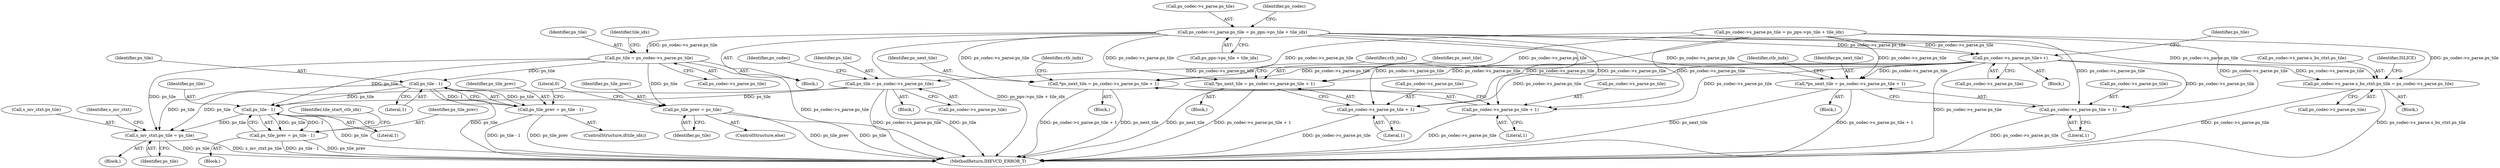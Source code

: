 digraph "0_Android_bcfc7124f6ef9f1ec128fb2e90de774a5b33d199_0@integer" {
"1000380" [label="(Call,ps_codec->s_parse.ps_tile = ps_pps->ps_tile + tile_idx)"];
"1000398" [label="(Call,ps_tile = ps_codec->s_parse.ps_tile)"];
"1000409" [label="(Call,ps_tile - 1)"];
"1000407" [label="(Call,ps_tile_prev = ps_tile - 1)"];
"1001177" [label="(Call,ps_tile - 1)"];
"1001175" [label="(Call,ps_tile_prev = ps_tile - 1)"];
"1003262" [label="(Call,s_mv_ctxt.ps_tile = ps_tile)"];
"1000413" [label="(Call,ps_tile_prev = ps_tile)"];
"1002199" [label="(Call,*ps_next_tile = ps_codec->s_parse.ps_tile + 1)"];
"1002201" [label="(Call,ps_codec->s_parse.ps_tile + 1)"];
"1002362" [label="(Call,*ps_next_tile = ps_codec->s_parse.ps_tile + 1)"];
"1002364" [label="(Call,ps_codec->s_parse.ps_tile + 1)"];
"1002495" [label="(Call,*ps_next_tile = ps_codec->s_parse.ps_tile + 1)"];
"1002497" [label="(Call,ps_codec->s_parse.ps_tile + 1)"];
"1004041" [label="(Call,ps_codec->s_parse.s_bs_ctxt.ps_tile = ps_codec->s_parse.ps_tile)"];
"1004440" [label="(Call,ps_codec->s_parse.ps_tile++)"];
"1004492" [label="(Call,ps_tile = ps_codec->s_parse.ps_tile)"];
"1000381" [label="(Call,ps_codec->s_parse.ps_tile)"];
"1005079" [label="(MethodReturn,IHEVCD_ERROR_T)"];
"1002362" [label="(Call,*ps_next_tile = ps_codec->s_parse.ps_tile + 1)"];
"1004041" [label="(Call,ps_codec->s_parse.s_bs_ctxt.ps_tile = ps_codec->s_parse.ps_tile)"];
"1001178" [label="(Identifier,ps_tile)"];
"1002495" [label="(Call,*ps_next_tile = ps_codec->s_parse.ps_tile + 1)"];
"1000409" [label="(Call,ps_tile - 1)"];
"1002503" [label="(Literal,1)"];
"1000412" [label="(ControlStructure,else)"];
"1000408" [label="(Identifier,ps_tile_prev)"];
"1004451" [label="(Identifier,ps_tile)"];
"1001181" [label="(Identifier,tile_start_ctb_idx)"];
"1000405" [label="(ControlStructure,if(tile_idx))"];
"1000386" [label="(Call,ps_pps->ps_tile + tile_idx)"];
"1001176" [label="(Identifier,ps_tile_prev)"];
"1002370" [label="(Literal,1)"];
"1004042" [label="(Call,ps_codec->s_parse.s_bs_ctxt.ps_tile)"];
"1004492" [label="(Call,ps_tile = ps_codec->s_parse.ps_tile)"];
"1002202" [label="(Call,ps_codec->s_parse.ps_tile)"];
"1000411" [label="(Literal,1)"];
"1002200" [label="(Identifier,ps_next_tile)"];
"1001175" [label="(Call,ps_tile_prev = ps_tile - 1)"];
"1004440" [label="(Call,ps_codec->s_parse.ps_tile++)"];
"1002493" [label="(Block,)"];
"1003700" [label="(Block,)"];
"1004491" [label="(Block,)"];
"1001177" [label="(Call,ps_tile - 1)"];
"1000406" [label="(Identifier,tile_idx)"];
"1002364" [label="(Call,ps_codec->s_parse.ps_tile + 1)"];
"1002199" [label="(Call,*ps_next_tile = ps_codec->s_parse.ps_tile + 1)"];
"1003262" [label="(Call,s_mv_ctxt.ps_tile = ps_tile)"];
"1003207" [label="(Block,)"];
"1000415" [label="(Identifier,ps_tile)"];
"1001157" [label="(Call,ps_codec->s_parse.ps_tile = ps_pps->ps_tile + tile_idx)"];
"1002497" [label="(Call,ps_codec->s_parse.ps_tile + 1)"];
"1000394" [label="(Identifier,ps_codec)"];
"1002505" [label="(Identifier,ctb_indx)"];
"1000413" [label="(Call,ps_tile_prev = ps_tile)"];
"1000407" [label="(Call,ps_tile_prev = ps_tile - 1)"];
"1002372" [label="(Identifier,ctb_indx)"];
"1004441" [label="(Call,ps_codec->s_parse.ps_tile)"];
"1003266" [label="(Identifier,ps_tile)"];
"1000414" [label="(Identifier,ps_tile_prev)"];
"1000398" [label="(Call,ps_tile = ps_codec->s_parse.ps_tile)"];
"1003263" [label="(Call,s_mv_ctxt.ps_tile)"];
"1002197" [label="(Block,)"];
"1004493" [label="(Identifier,ps_tile)"];
"1004056" [label="(Identifier,ISLICE)"];
"1002207" [label="(Literal,1)"];
"1004425" [label="(Block,)"];
"1004049" [label="(Call,ps_codec->s_parse.ps_tile)"];
"1001179" [label="(Literal,1)"];
"1000410" [label="(Identifier,ps_tile)"];
"1000380" [label="(Call,ps_codec->s_parse.ps_tile = ps_pps->ps_tile + tile_idx)"];
"1002201" [label="(Call,ps_codec->s_parse.ps_tile + 1)"];
"1002496" [label="(Identifier,ps_next_tile)"];
"1004502" [label="(Identifier,ps_codec)"];
"1003269" [label="(Identifier,s_mv_ctxt)"];
"1001107" [label="(Block,)"];
"1002209" [label="(Identifier,ctb_indx)"];
"1004494" [label="(Call,ps_codec->s_parse.ps_tile)"];
"1002365" [label="(Call,ps_codec->s_parse.ps_tile)"];
"1002498" [label="(Call,ps_codec->s_parse.ps_tile)"];
"1000190" [label="(Block,)"];
"1000418" [label="(Literal,0)"];
"1000399" [label="(Identifier,ps_tile)"];
"1002363" [label="(Identifier,ps_next_tile)"];
"1002360" [label="(Block,)"];
"1000400" [label="(Call,ps_codec->s_parse.ps_tile)"];
"1000380" -> "1000190"  [label="AST: "];
"1000380" -> "1000386"  [label="CFG: "];
"1000381" -> "1000380"  [label="AST: "];
"1000386" -> "1000380"  [label="AST: "];
"1000394" -> "1000380"  [label="CFG: "];
"1000380" -> "1005079"  [label="DDG: ps_pps->ps_tile + tile_idx"];
"1000380" -> "1000398"  [label="DDG: ps_codec->s_parse.ps_tile"];
"1000380" -> "1002199"  [label="DDG: ps_codec->s_parse.ps_tile"];
"1000380" -> "1002201"  [label="DDG: ps_codec->s_parse.ps_tile"];
"1000380" -> "1002362"  [label="DDG: ps_codec->s_parse.ps_tile"];
"1000380" -> "1002364"  [label="DDG: ps_codec->s_parse.ps_tile"];
"1000380" -> "1002495"  [label="DDG: ps_codec->s_parse.ps_tile"];
"1000380" -> "1002497"  [label="DDG: ps_codec->s_parse.ps_tile"];
"1000380" -> "1004041"  [label="DDG: ps_codec->s_parse.ps_tile"];
"1000380" -> "1004440"  [label="DDG: ps_codec->s_parse.ps_tile"];
"1000398" -> "1000190"  [label="AST: "];
"1000398" -> "1000400"  [label="CFG: "];
"1000399" -> "1000398"  [label="AST: "];
"1000400" -> "1000398"  [label="AST: "];
"1000406" -> "1000398"  [label="CFG: "];
"1000398" -> "1005079"  [label="DDG: ps_codec->s_parse.ps_tile"];
"1000398" -> "1000409"  [label="DDG: ps_tile"];
"1000398" -> "1000413"  [label="DDG: ps_tile"];
"1000398" -> "1001177"  [label="DDG: ps_tile"];
"1000398" -> "1003262"  [label="DDG: ps_tile"];
"1000409" -> "1000407"  [label="AST: "];
"1000409" -> "1000411"  [label="CFG: "];
"1000410" -> "1000409"  [label="AST: "];
"1000411" -> "1000409"  [label="AST: "];
"1000407" -> "1000409"  [label="CFG: "];
"1000409" -> "1005079"  [label="DDG: ps_tile"];
"1000409" -> "1000407"  [label="DDG: ps_tile"];
"1000409" -> "1000407"  [label="DDG: 1"];
"1000409" -> "1001177"  [label="DDG: ps_tile"];
"1000409" -> "1003262"  [label="DDG: ps_tile"];
"1000407" -> "1000405"  [label="AST: "];
"1000408" -> "1000407"  [label="AST: "];
"1000418" -> "1000407"  [label="CFG: "];
"1000407" -> "1005079"  [label="DDG: ps_tile - 1"];
"1000407" -> "1005079"  [label="DDG: ps_tile_prev"];
"1001177" -> "1001175"  [label="AST: "];
"1001177" -> "1001179"  [label="CFG: "];
"1001178" -> "1001177"  [label="AST: "];
"1001179" -> "1001177"  [label="AST: "];
"1001175" -> "1001177"  [label="CFG: "];
"1001177" -> "1005079"  [label="DDG: ps_tile"];
"1001177" -> "1001175"  [label="DDG: ps_tile"];
"1001177" -> "1001175"  [label="DDG: 1"];
"1004492" -> "1001177"  [label="DDG: ps_tile"];
"1001177" -> "1003262"  [label="DDG: ps_tile"];
"1001175" -> "1001107"  [label="AST: "];
"1001176" -> "1001175"  [label="AST: "];
"1001181" -> "1001175"  [label="CFG: "];
"1001175" -> "1005079"  [label="DDG: ps_tile_prev"];
"1001175" -> "1005079"  [label="DDG: ps_tile - 1"];
"1003262" -> "1003207"  [label="AST: "];
"1003262" -> "1003266"  [label="CFG: "];
"1003263" -> "1003262"  [label="AST: "];
"1003266" -> "1003262"  [label="AST: "];
"1003269" -> "1003262"  [label="CFG: "];
"1003262" -> "1005079"  [label="DDG: ps_tile"];
"1003262" -> "1005079"  [label="DDG: s_mv_ctxt.ps_tile"];
"1004492" -> "1003262"  [label="DDG: ps_tile"];
"1000413" -> "1000412"  [label="AST: "];
"1000413" -> "1000415"  [label="CFG: "];
"1000414" -> "1000413"  [label="AST: "];
"1000415" -> "1000413"  [label="AST: "];
"1000418" -> "1000413"  [label="CFG: "];
"1000413" -> "1005079"  [label="DDG: ps_tile_prev"];
"1000413" -> "1005079"  [label="DDG: ps_tile"];
"1002199" -> "1002197"  [label="AST: "];
"1002199" -> "1002201"  [label="CFG: "];
"1002200" -> "1002199"  [label="AST: "];
"1002201" -> "1002199"  [label="AST: "];
"1002209" -> "1002199"  [label="CFG: "];
"1002199" -> "1005079"  [label="DDG: ps_next_tile"];
"1002199" -> "1005079"  [label="DDG: ps_codec->s_parse.ps_tile + 1"];
"1001157" -> "1002199"  [label="DDG: ps_codec->s_parse.ps_tile"];
"1004440" -> "1002199"  [label="DDG: ps_codec->s_parse.ps_tile"];
"1002201" -> "1002207"  [label="CFG: "];
"1002202" -> "1002201"  [label="AST: "];
"1002207" -> "1002201"  [label="AST: "];
"1002201" -> "1005079"  [label="DDG: ps_codec->s_parse.ps_tile"];
"1001157" -> "1002201"  [label="DDG: ps_codec->s_parse.ps_tile"];
"1004440" -> "1002201"  [label="DDG: ps_codec->s_parse.ps_tile"];
"1002362" -> "1002360"  [label="AST: "];
"1002362" -> "1002364"  [label="CFG: "];
"1002363" -> "1002362"  [label="AST: "];
"1002364" -> "1002362"  [label="AST: "];
"1002372" -> "1002362"  [label="CFG: "];
"1002362" -> "1005079"  [label="DDG: ps_codec->s_parse.ps_tile + 1"];
"1002362" -> "1005079"  [label="DDG: ps_next_tile"];
"1001157" -> "1002362"  [label="DDG: ps_codec->s_parse.ps_tile"];
"1004440" -> "1002362"  [label="DDG: ps_codec->s_parse.ps_tile"];
"1002364" -> "1002370"  [label="CFG: "];
"1002365" -> "1002364"  [label="AST: "];
"1002370" -> "1002364"  [label="AST: "];
"1002364" -> "1005079"  [label="DDG: ps_codec->s_parse.ps_tile"];
"1001157" -> "1002364"  [label="DDG: ps_codec->s_parse.ps_tile"];
"1004440" -> "1002364"  [label="DDG: ps_codec->s_parse.ps_tile"];
"1002495" -> "1002493"  [label="AST: "];
"1002495" -> "1002497"  [label="CFG: "];
"1002496" -> "1002495"  [label="AST: "];
"1002497" -> "1002495"  [label="AST: "];
"1002505" -> "1002495"  [label="CFG: "];
"1002495" -> "1005079"  [label="DDG: ps_next_tile"];
"1002495" -> "1005079"  [label="DDG: ps_codec->s_parse.ps_tile + 1"];
"1001157" -> "1002495"  [label="DDG: ps_codec->s_parse.ps_tile"];
"1004440" -> "1002495"  [label="DDG: ps_codec->s_parse.ps_tile"];
"1002497" -> "1002503"  [label="CFG: "];
"1002498" -> "1002497"  [label="AST: "];
"1002503" -> "1002497"  [label="AST: "];
"1002497" -> "1005079"  [label="DDG: ps_codec->s_parse.ps_tile"];
"1001157" -> "1002497"  [label="DDG: ps_codec->s_parse.ps_tile"];
"1004440" -> "1002497"  [label="DDG: ps_codec->s_parse.ps_tile"];
"1004041" -> "1003700"  [label="AST: "];
"1004041" -> "1004049"  [label="CFG: "];
"1004042" -> "1004041"  [label="AST: "];
"1004049" -> "1004041"  [label="AST: "];
"1004056" -> "1004041"  [label="CFG: "];
"1004041" -> "1005079"  [label="DDG: ps_codec->s_parse.ps_tile"];
"1004041" -> "1005079"  [label="DDG: ps_codec->s_parse.s_bs_ctxt.ps_tile"];
"1001157" -> "1004041"  [label="DDG: ps_codec->s_parse.ps_tile"];
"1004440" -> "1004041"  [label="DDG: ps_codec->s_parse.ps_tile"];
"1004440" -> "1004425"  [label="AST: "];
"1004440" -> "1004441"  [label="CFG: "];
"1004441" -> "1004440"  [label="AST: "];
"1004451" -> "1004440"  [label="CFG: "];
"1004440" -> "1005079"  [label="DDG: ps_codec->s_parse.ps_tile"];
"1001157" -> "1004440"  [label="DDG: ps_codec->s_parse.ps_tile"];
"1004440" -> "1004492"  [label="DDG: ps_codec->s_parse.ps_tile"];
"1004492" -> "1004491"  [label="AST: "];
"1004492" -> "1004494"  [label="CFG: "];
"1004493" -> "1004492"  [label="AST: "];
"1004494" -> "1004492"  [label="AST: "];
"1004502" -> "1004492"  [label="CFG: "];
"1004492" -> "1005079"  [label="DDG: ps_codec->s_parse.ps_tile"];
"1004492" -> "1005079"  [label="DDG: ps_tile"];
}
